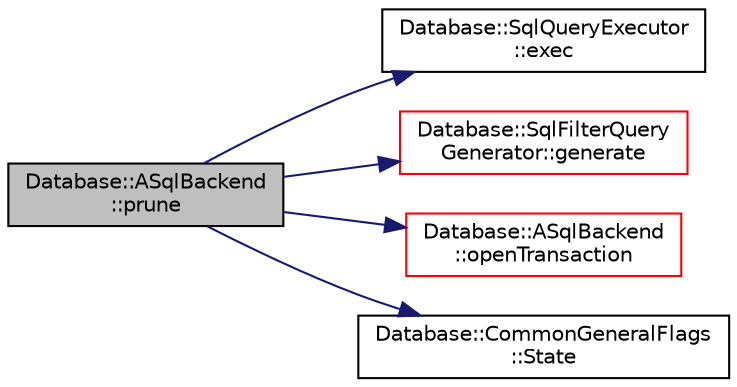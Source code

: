 digraph "Database::ASqlBackend::prune"
{
 // LATEX_PDF_SIZE
  edge [fontname="Helvetica",fontsize="10",labelfontname="Helvetica",labelfontsize="10"];
  node [fontname="Helvetica",fontsize="10",shape=record];
  rankdir="LR";
  Node1 [label="Database::ASqlBackend\l::prune",height=0.2,width=0.4,color="black", fillcolor="grey75", style="filled", fontcolor="black",tooltip=" "];
  Node1 -> Node2 [color="midnightblue",fontsize="10",style="solid",fontname="Helvetica"];
  Node2 [label="Database::SqlQueryExecutor\l::exec",height=0.2,width=0.4,color="black", fillcolor="white", style="filled",URL="$class_database_1_1_sql_query_executor.html#a92b20d0dac92b5fa49b9184f8e341a94",tooltip=" "];
  Node1 -> Node3 [color="midnightblue",fontsize="10",style="solid",fontname="Helvetica"];
  Node3 [label="Database::SqlFilterQuery\lGenerator::generate",height=0.2,width=0.4,color="red", fillcolor="white", style="filled",URL="$class_database_1_1_sql_filter_query_generator.html#a41b86be1876d22b283d495106b9bcf0c",tooltip=" "];
  Node1 -> Node5 [color="midnightblue",fontsize="10",style="solid",fontname="Helvetica"];
  Node5 [label="Database::ASqlBackend\l::openTransaction",height=0.2,width=0.4,color="red", fillcolor="white", style="filled",URL="$class_database_1_1_a_sql_backend.html#a4311855344703cfc5f8a044e1a0303d2",tooltip="begin transaction"];
  Node1 -> Node7 [color="midnightblue",fontsize="10",style="solid",fontname="Helvetica"];
  Node7 [label="Database::CommonGeneralFlags\l::State",height=0.2,width=0.4,color="black", fillcolor="white", style="filled",URL="$namespace_database_1_1_common_general_flags.html#a3cd5ed198bec62318f5505339f7c2c30",tooltip=" "];
}
